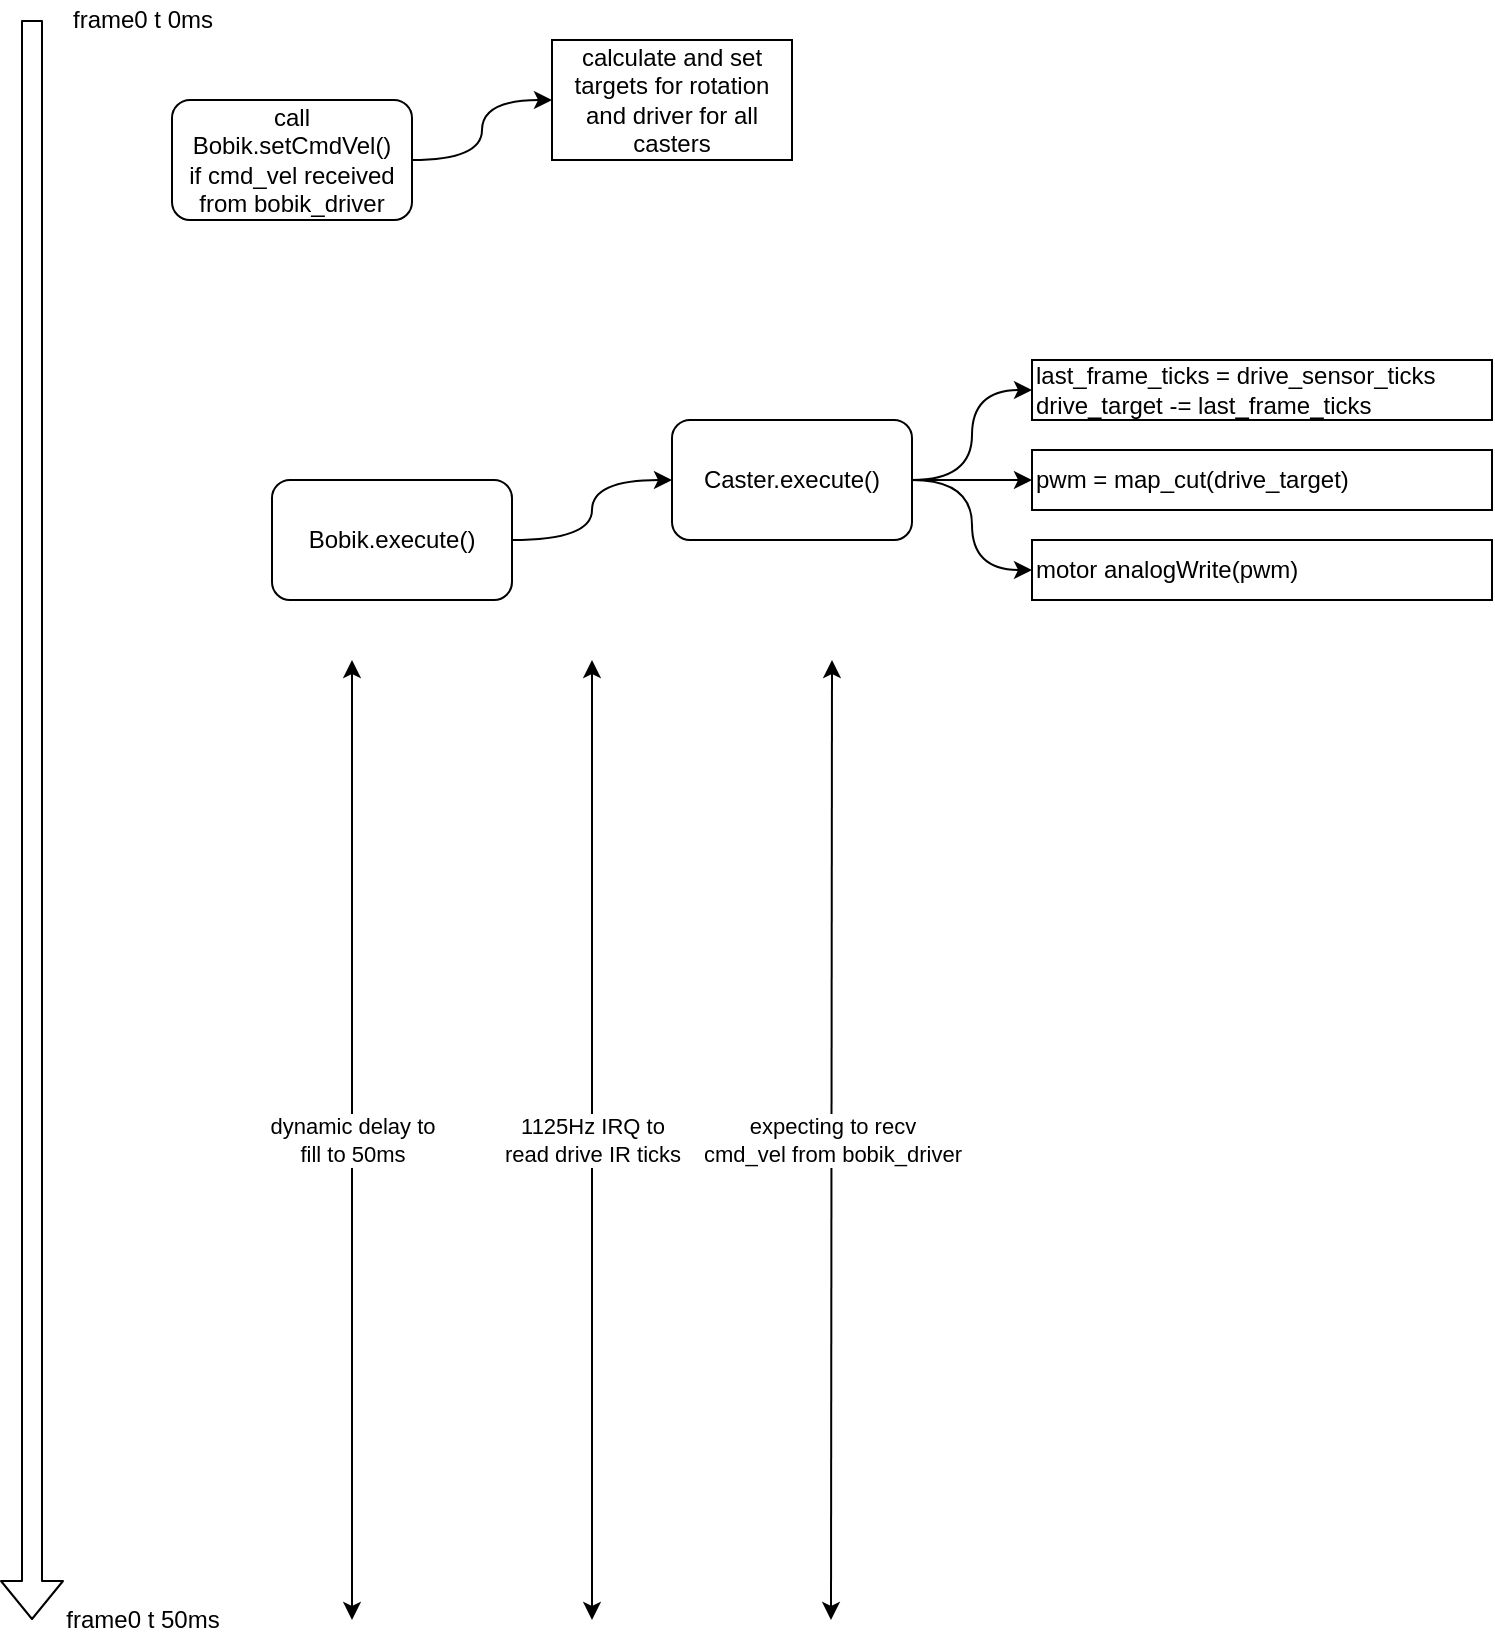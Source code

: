 <mxfile version="14.1.8" type="device"><diagram id="J065QKY3DsTKKbWC8k-N" name="loop"><mxGraphModel dx="1102" dy="1000" grid="1" gridSize="10" guides="1" tooltips="1" connect="1" arrows="1" fold="1" page="1" pageScale="1" pageWidth="850" pageHeight="1100" math="0" shadow="0"><root><mxCell id="0"/><mxCell id="1" parent="0"/><mxCell id="nlrnMnRWzL3w9muVwf11-1" value="" style="shape=flexArrow;endArrow=classic;html=1;" edge="1" parent="1"><mxGeometry width="50" height="50" relative="1" as="geometry"><mxPoint x="70" y="80" as="sourcePoint"/><mxPoint x="70" y="880" as="targetPoint"/></mxGeometry></mxCell><mxCell id="nlrnMnRWzL3w9muVwf11-2" value="frame0 t 0ms" style="text;html=1;align=center;verticalAlign=middle;resizable=0;points=[];autosize=1;" vertex="1" parent="1"><mxGeometry x="80" y="70" width="90" height="20" as="geometry"/></mxCell><mxCell id="nlrnMnRWzL3w9muVwf11-3" value="frame0 t 50ms" style="text;html=1;align=center;verticalAlign=middle;resizable=0;points=[];autosize=1;" vertex="1" parent="1"><mxGeometry x="80" y="870" width="90" height="20" as="geometry"/></mxCell><mxCell id="nlrnMnRWzL3w9muVwf11-4" value="dynamic delay to &lt;br&gt;fill to 50ms" style="endArrow=classic;startArrow=classic;html=1;" edge="1" parent="1"><mxGeometry width="50" height="50" relative="1" as="geometry"><mxPoint x="230" y="880" as="sourcePoint"/><mxPoint x="230" y="400" as="targetPoint"/></mxGeometry></mxCell><mxCell id="nlrnMnRWzL3w9muVwf11-7" style="edgeStyle=orthogonalEdgeStyle;orthogonalLoop=1;jettySize=auto;html=1;curved=1;" edge="1" parent="1" source="nlrnMnRWzL3w9muVwf11-5" target="nlrnMnRWzL3w9muVwf11-6"><mxGeometry relative="1" as="geometry"/></mxCell><mxCell id="nlrnMnRWzL3w9muVwf11-5" value="Bobik.execute()" style="rounded=1;whiteSpace=wrap;html=1;" vertex="1" parent="1"><mxGeometry x="190" y="310" width="120" height="60" as="geometry"/></mxCell><mxCell id="nlrnMnRWzL3w9muVwf11-13" style="edgeStyle=orthogonalEdgeStyle;curved=1;orthogonalLoop=1;jettySize=auto;html=1;" edge="1" parent="1" source="nlrnMnRWzL3w9muVwf11-6" target="nlrnMnRWzL3w9muVwf11-14"><mxGeometry relative="1" as="geometry"><mxPoint x="590" y="280" as="targetPoint"/></mxGeometry></mxCell><mxCell id="nlrnMnRWzL3w9muVwf11-16" style="edgeStyle=orthogonalEdgeStyle;curved=1;orthogonalLoop=1;jettySize=auto;html=1;" edge="1" parent="1" source="nlrnMnRWzL3w9muVwf11-6" target="nlrnMnRWzL3w9muVwf11-15"><mxGeometry relative="1" as="geometry"/></mxCell><mxCell id="nlrnMnRWzL3w9muVwf11-18" style="edgeStyle=orthogonalEdgeStyle;curved=1;orthogonalLoop=1;jettySize=auto;html=1;" edge="1" parent="1" source="nlrnMnRWzL3w9muVwf11-6" target="nlrnMnRWzL3w9muVwf11-17"><mxGeometry relative="1" as="geometry"/></mxCell><mxCell id="nlrnMnRWzL3w9muVwf11-6" value="Caster.execute()" style="rounded=1;whiteSpace=wrap;html=1;" vertex="1" parent="1"><mxGeometry x="390" y="280" width="120" height="60" as="geometry"/></mxCell><mxCell id="nlrnMnRWzL3w9muVwf11-8" value="1125Hz IRQ to &lt;br&gt;read drive IR ticks" style="endArrow=classic;startArrow=classic;html=1;" edge="1" parent="1"><mxGeometry width="50" height="50" relative="1" as="geometry"><mxPoint x="350" y="880" as="sourcePoint"/><mxPoint x="350" y="400" as="targetPoint"/></mxGeometry></mxCell><mxCell id="nlrnMnRWzL3w9muVwf11-9" value="expecting to recv &lt;br&gt;cmd_vel from bobik_driver" style="endArrow=classic;startArrow=classic;html=1;" edge="1" parent="1"><mxGeometry width="50" height="50" relative="1" as="geometry"><mxPoint x="469.5" y="880" as="sourcePoint"/><mxPoint x="470" y="400" as="targetPoint"/></mxGeometry></mxCell><mxCell id="nlrnMnRWzL3w9muVwf11-12" style="edgeStyle=orthogonalEdgeStyle;curved=1;orthogonalLoop=1;jettySize=auto;html=1;" edge="1" parent="1" source="nlrnMnRWzL3w9muVwf11-10" target="nlrnMnRWzL3w9muVwf11-11"><mxGeometry relative="1" as="geometry"/></mxCell><mxCell id="nlrnMnRWzL3w9muVwf11-10" value="call Bobik.setCmdVel()&lt;br&gt;if cmd_vel received from bobik_driver" style="rounded=1;whiteSpace=wrap;html=1;" vertex="1" parent="1"><mxGeometry x="140" y="120" width="120" height="60" as="geometry"/></mxCell><mxCell id="nlrnMnRWzL3w9muVwf11-11" value="calculate and set targets for rotation and driver for all casters" style="rounded=0;whiteSpace=wrap;html=1;" vertex="1" parent="1"><mxGeometry x="330" y="90" width="120" height="60" as="geometry"/></mxCell><mxCell id="nlrnMnRWzL3w9muVwf11-14" value="last_frame_ticks = drive_sensor_ticks&lt;br&gt;drive_target -= last_frame_ticks" style="rounded=0;whiteSpace=wrap;html=1;align=left;" vertex="1" parent="1"><mxGeometry x="570" y="250" width="230" height="30" as="geometry"/></mxCell><mxCell id="nlrnMnRWzL3w9muVwf11-15" value="pwm = map_cut(drive_target)" style="rounded=0;whiteSpace=wrap;html=1;align=left;" vertex="1" parent="1"><mxGeometry x="570" y="295" width="230" height="30" as="geometry"/></mxCell><mxCell id="nlrnMnRWzL3w9muVwf11-17" value="motor analogWrite(pwm)" style="rounded=0;whiteSpace=wrap;html=1;align=left;" vertex="1" parent="1"><mxGeometry x="570" y="340" width="230" height="30" as="geometry"/></mxCell></root></mxGraphModel></diagram></mxfile>